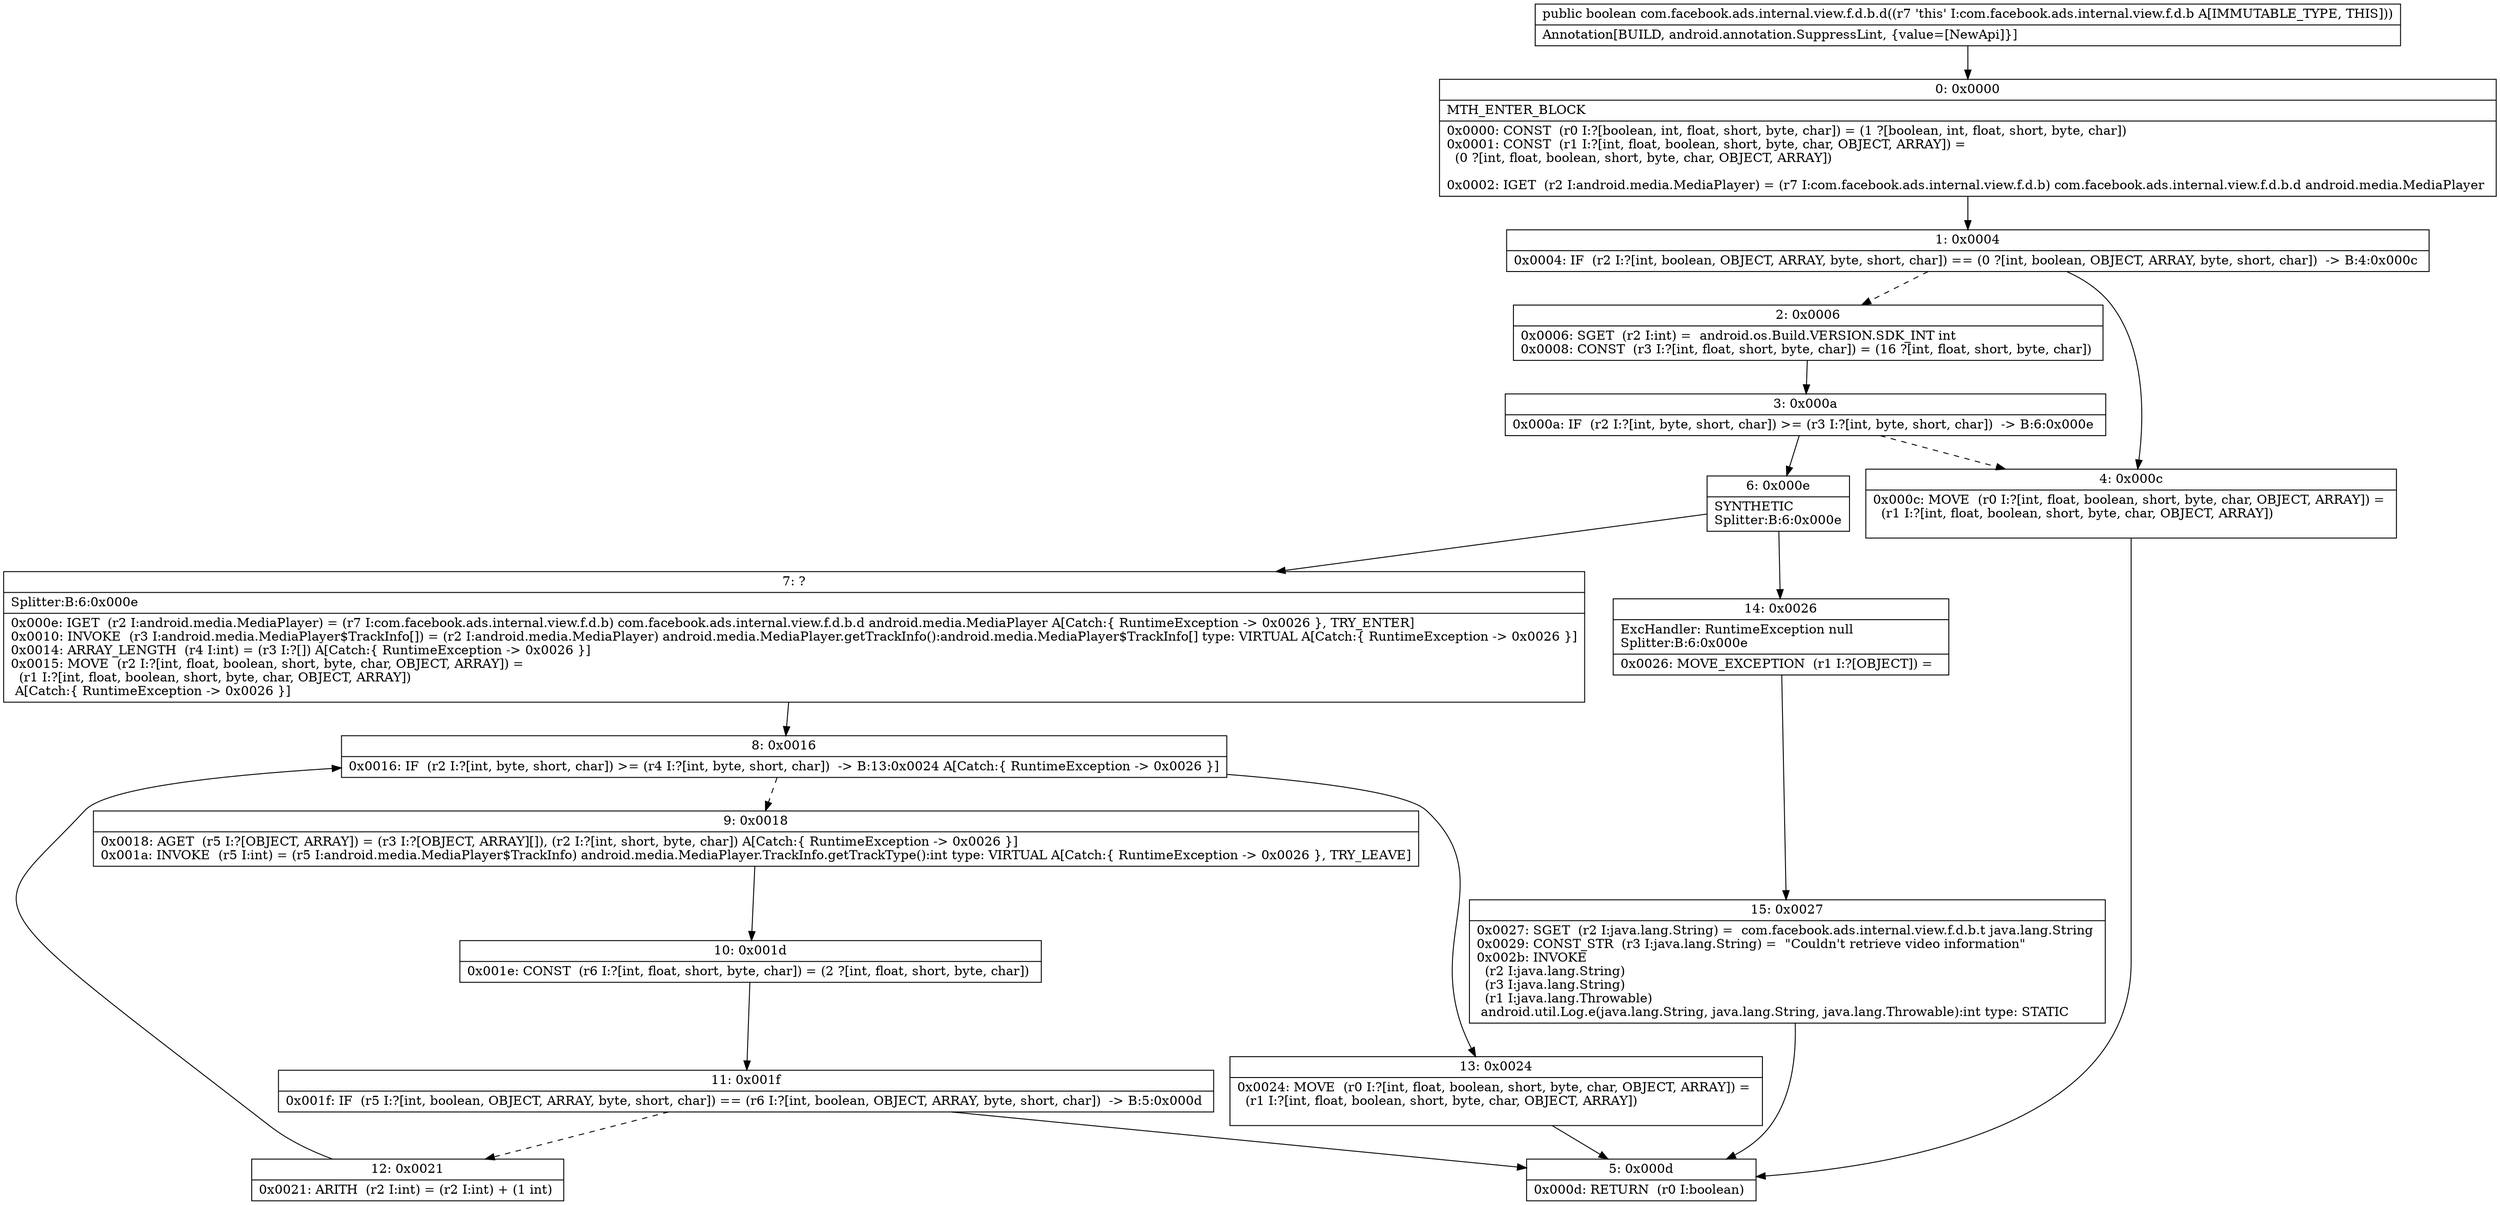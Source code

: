 digraph "CFG forcom.facebook.ads.internal.view.f.d.b.d()Z" {
Node_0 [shape=record,label="{0\:\ 0x0000|MTH_ENTER_BLOCK\l|0x0000: CONST  (r0 I:?[boolean, int, float, short, byte, char]) = (1 ?[boolean, int, float, short, byte, char]) \l0x0001: CONST  (r1 I:?[int, float, boolean, short, byte, char, OBJECT, ARRAY]) = \l  (0 ?[int, float, boolean, short, byte, char, OBJECT, ARRAY])\l \l0x0002: IGET  (r2 I:android.media.MediaPlayer) = (r7 I:com.facebook.ads.internal.view.f.d.b) com.facebook.ads.internal.view.f.d.b.d android.media.MediaPlayer \l}"];
Node_1 [shape=record,label="{1\:\ 0x0004|0x0004: IF  (r2 I:?[int, boolean, OBJECT, ARRAY, byte, short, char]) == (0 ?[int, boolean, OBJECT, ARRAY, byte, short, char])  \-\> B:4:0x000c \l}"];
Node_2 [shape=record,label="{2\:\ 0x0006|0x0006: SGET  (r2 I:int) =  android.os.Build.VERSION.SDK_INT int \l0x0008: CONST  (r3 I:?[int, float, short, byte, char]) = (16 ?[int, float, short, byte, char]) \l}"];
Node_3 [shape=record,label="{3\:\ 0x000a|0x000a: IF  (r2 I:?[int, byte, short, char]) \>= (r3 I:?[int, byte, short, char])  \-\> B:6:0x000e \l}"];
Node_4 [shape=record,label="{4\:\ 0x000c|0x000c: MOVE  (r0 I:?[int, float, boolean, short, byte, char, OBJECT, ARRAY]) = \l  (r1 I:?[int, float, boolean, short, byte, char, OBJECT, ARRAY])\l \l}"];
Node_5 [shape=record,label="{5\:\ 0x000d|0x000d: RETURN  (r0 I:boolean) \l}"];
Node_6 [shape=record,label="{6\:\ 0x000e|SYNTHETIC\lSplitter:B:6:0x000e\l}"];
Node_7 [shape=record,label="{7\:\ ?|Splitter:B:6:0x000e\l|0x000e: IGET  (r2 I:android.media.MediaPlayer) = (r7 I:com.facebook.ads.internal.view.f.d.b) com.facebook.ads.internal.view.f.d.b.d android.media.MediaPlayer A[Catch:\{ RuntimeException \-\> 0x0026 \}, TRY_ENTER]\l0x0010: INVOKE  (r3 I:android.media.MediaPlayer$TrackInfo[]) = (r2 I:android.media.MediaPlayer) android.media.MediaPlayer.getTrackInfo():android.media.MediaPlayer$TrackInfo[] type: VIRTUAL A[Catch:\{ RuntimeException \-\> 0x0026 \}]\l0x0014: ARRAY_LENGTH  (r4 I:int) = (r3 I:?[]) A[Catch:\{ RuntimeException \-\> 0x0026 \}]\l0x0015: MOVE  (r2 I:?[int, float, boolean, short, byte, char, OBJECT, ARRAY]) = \l  (r1 I:?[int, float, boolean, short, byte, char, OBJECT, ARRAY])\l A[Catch:\{ RuntimeException \-\> 0x0026 \}]\l}"];
Node_8 [shape=record,label="{8\:\ 0x0016|0x0016: IF  (r2 I:?[int, byte, short, char]) \>= (r4 I:?[int, byte, short, char])  \-\> B:13:0x0024 A[Catch:\{ RuntimeException \-\> 0x0026 \}]\l}"];
Node_9 [shape=record,label="{9\:\ 0x0018|0x0018: AGET  (r5 I:?[OBJECT, ARRAY]) = (r3 I:?[OBJECT, ARRAY][]), (r2 I:?[int, short, byte, char]) A[Catch:\{ RuntimeException \-\> 0x0026 \}]\l0x001a: INVOKE  (r5 I:int) = (r5 I:android.media.MediaPlayer$TrackInfo) android.media.MediaPlayer.TrackInfo.getTrackType():int type: VIRTUAL A[Catch:\{ RuntimeException \-\> 0x0026 \}, TRY_LEAVE]\l}"];
Node_10 [shape=record,label="{10\:\ 0x001d|0x001e: CONST  (r6 I:?[int, float, short, byte, char]) = (2 ?[int, float, short, byte, char]) \l}"];
Node_11 [shape=record,label="{11\:\ 0x001f|0x001f: IF  (r5 I:?[int, boolean, OBJECT, ARRAY, byte, short, char]) == (r6 I:?[int, boolean, OBJECT, ARRAY, byte, short, char])  \-\> B:5:0x000d \l}"];
Node_12 [shape=record,label="{12\:\ 0x0021|0x0021: ARITH  (r2 I:int) = (r2 I:int) + (1 int) \l}"];
Node_13 [shape=record,label="{13\:\ 0x0024|0x0024: MOVE  (r0 I:?[int, float, boolean, short, byte, char, OBJECT, ARRAY]) = \l  (r1 I:?[int, float, boolean, short, byte, char, OBJECT, ARRAY])\l \l}"];
Node_14 [shape=record,label="{14\:\ 0x0026|ExcHandler: RuntimeException null\lSplitter:B:6:0x000e\l|0x0026: MOVE_EXCEPTION  (r1 I:?[OBJECT]) =  \l}"];
Node_15 [shape=record,label="{15\:\ 0x0027|0x0027: SGET  (r2 I:java.lang.String) =  com.facebook.ads.internal.view.f.d.b.t java.lang.String \l0x0029: CONST_STR  (r3 I:java.lang.String) =  \"Couldn't retrieve video information\" \l0x002b: INVOKE  \l  (r2 I:java.lang.String)\l  (r3 I:java.lang.String)\l  (r1 I:java.lang.Throwable)\l android.util.Log.e(java.lang.String, java.lang.String, java.lang.Throwable):int type: STATIC \l}"];
MethodNode[shape=record,label="{public boolean com.facebook.ads.internal.view.f.d.b.d((r7 'this' I:com.facebook.ads.internal.view.f.d.b A[IMMUTABLE_TYPE, THIS]))  | Annotation[BUILD, android.annotation.SuppressLint, \{value=[NewApi]\}]\l}"];
MethodNode -> Node_0;
Node_0 -> Node_1;
Node_1 -> Node_2[style=dashed];
Node_1 -> Node_4;
Node_2 -> Node_3;
Node_3 -> Node_4[style=dashed];
Node_3 -> Node_6;
Node_4 -> Node_5;
Node_6 -> Node_7;
Node_6 -> Node_14;
Node_7 -> Node_8;
Node_8 -> Node_9[style=dashed];
Node_8 -> Node_13;
Node_9 -> Node_10;
Node_10 -> Node_11;
Node_11 -> Node_5;
Node_11 -> Node_12[style=dashed];
Node_12 -> Node_8;
Node_13 -> Node_5;
Node_14 -> Node_15;
Node_15 -> Node_5;
}

